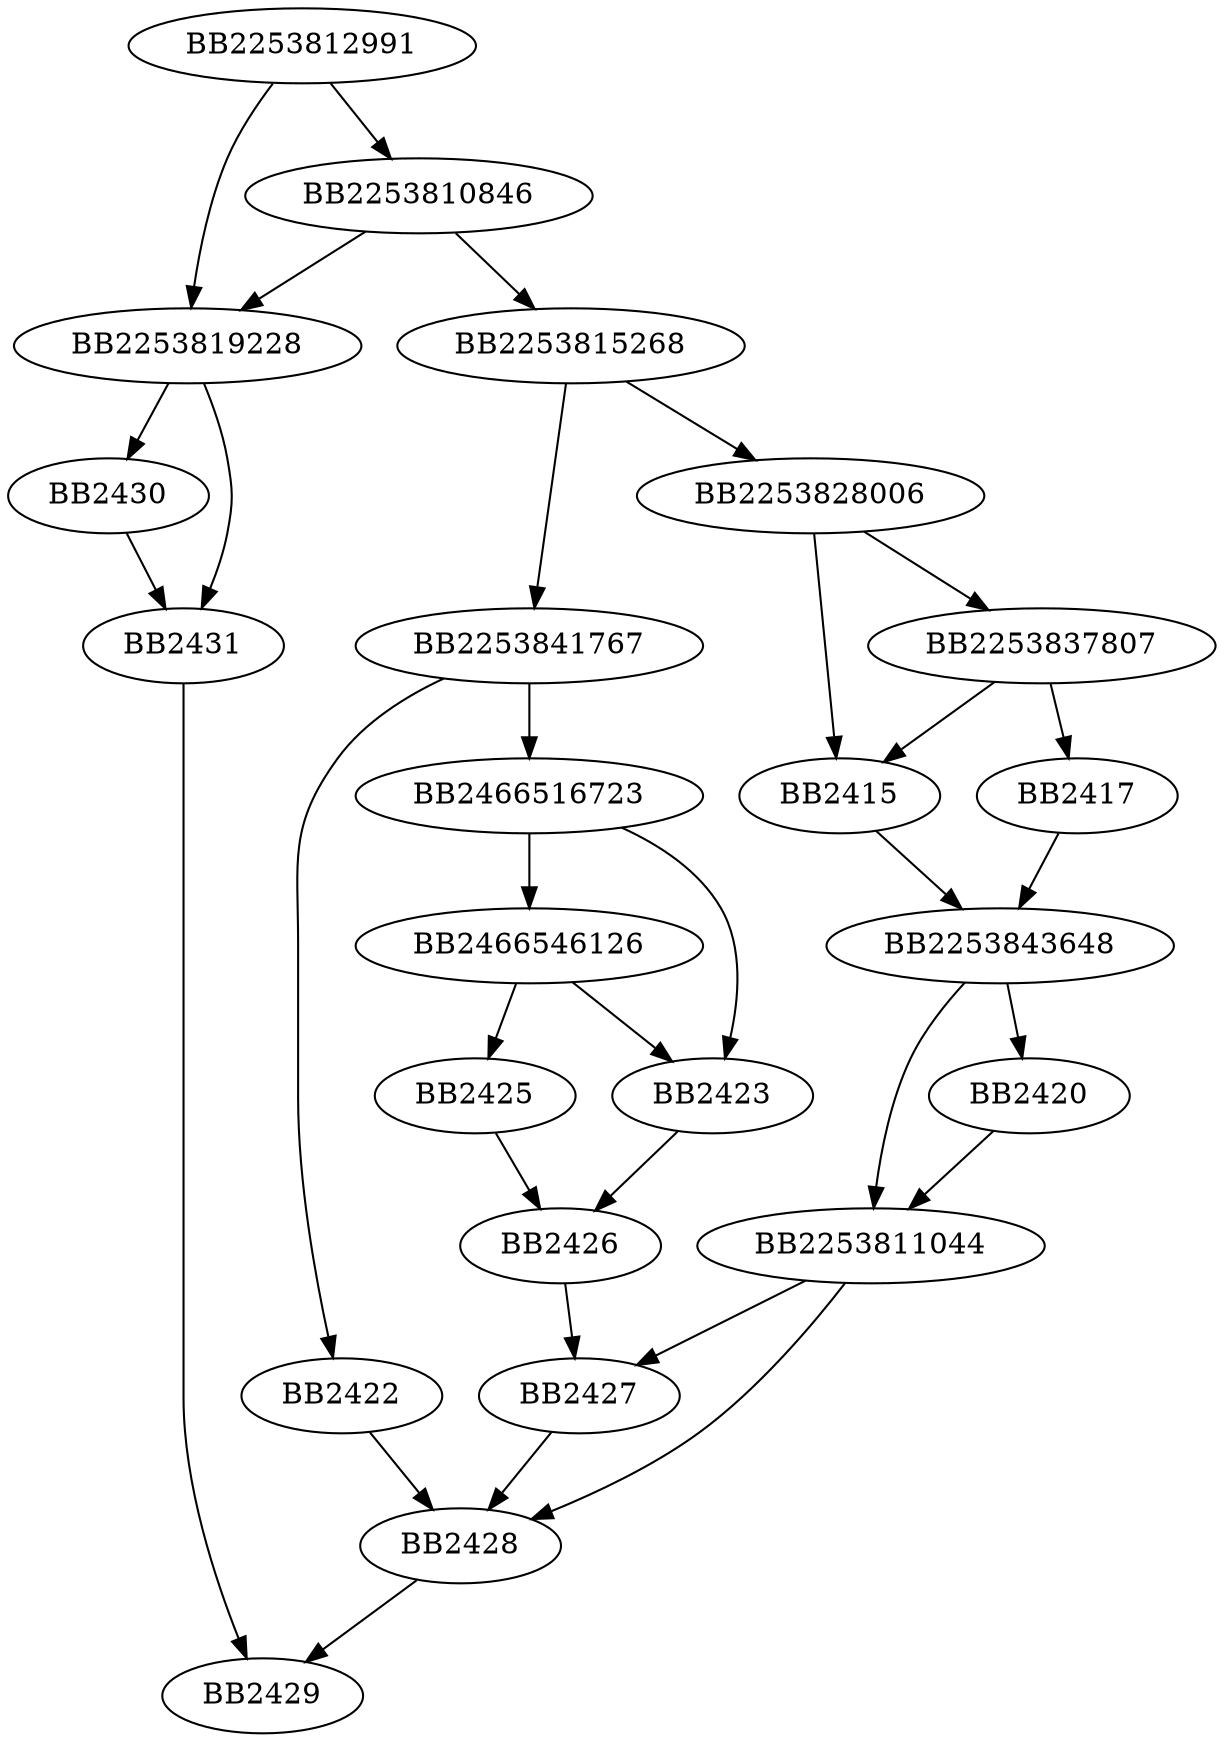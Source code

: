 digraph G{
	BB2253812991->BB2253810846;
	BB2253812991->BB2253819228;
	BB2253810846->BB2253819228;
	BB2253810846->BB2253815268;
	BB2253815268->BB2253841767;
	BB2253815268->BB2253828006;
	BB2253828006->BB2415;
	BB2253828006->BB2253837807;
	BB2253837807->BB2417;
	BB2253837807->BB2415;
	BB2415->BB2253843648;
	BB2417->BB2253843648;
	BB2253843648->BB2253811044;
	BB2253843648->BB2420;
	BB2420->BB2253811044;
	BB2253841767->BB2466516723;
	BB2253841767->BB2422;
	BB2466516723->BB2423;
	BB2466516723->BB2466546126;
	BB2466546126->BB2425;
	BB2466546126->BB2423;
	BB2423->BB2426;
	BB2425->BB2426;
	BB2426->BB2427;
	BB2422->BB2428;
	BB2253811044->BB2428;
	BB2253811044->BB2427;
	BB2427->BB2428;
	BB2428->BB2429;
	BB2253819228->BB2430;
	BB2253819228->BB2431;
	BB2430->BB2431;
	BB2431->BB2429;
}
